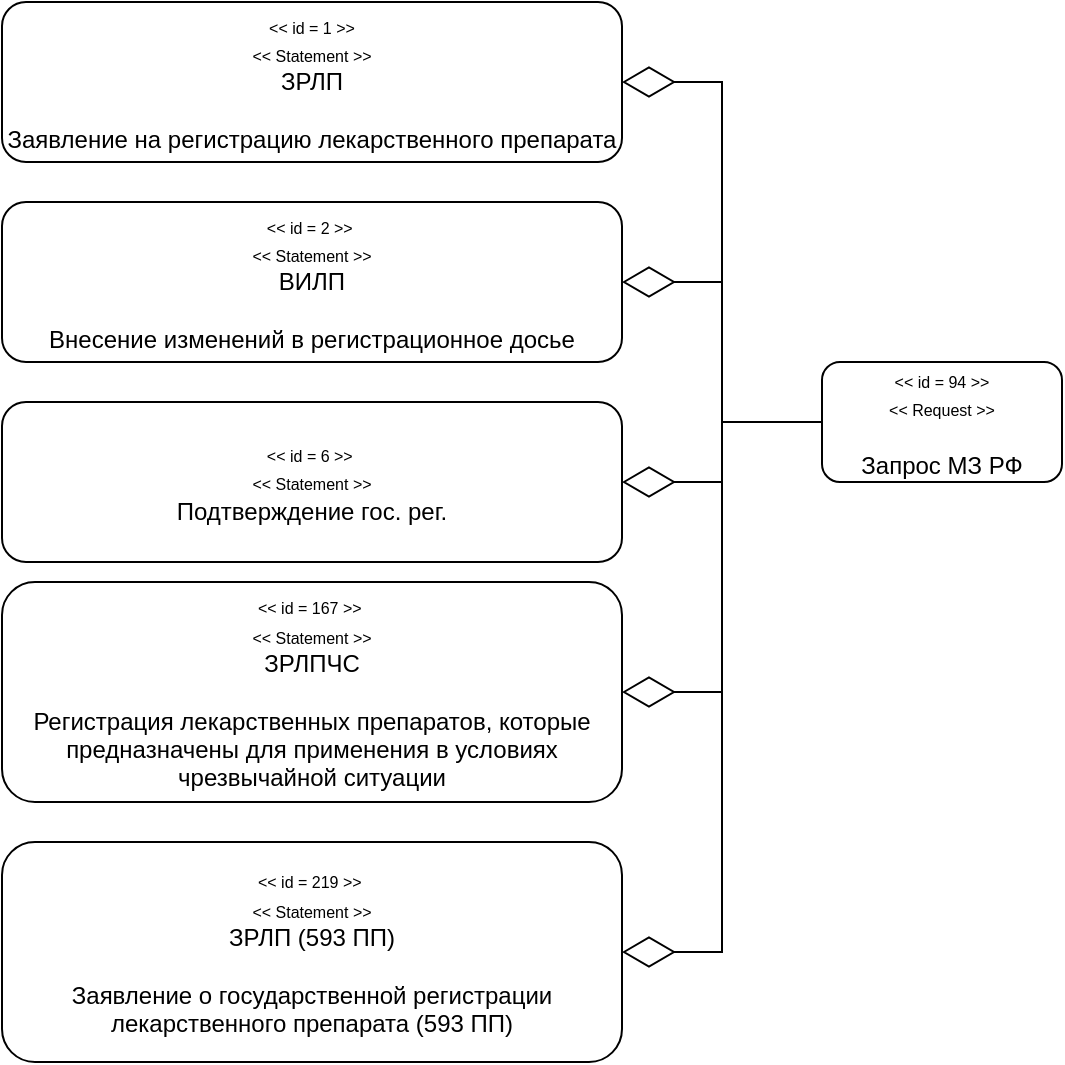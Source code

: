 <mxfile version="20.6.0" type="github">
  <diagram id="saAoNNfvjhwFS-k0Hx0o" name="Страница 1">
    <mxGraphModel dx="496" dy="546" grid="1" gridSize="10" guides="1" tooltips="1" connect="1" arrows="1" fold="1" page="1" pageScale="1" pageWidth="827" pageHeight="1169" math="0" shadow="0">
      <root>
        <mxCell id="0" />
        <mxCell id="1" parent="0" />
        <mxCell id="2wlWGYxxJUrvrBXpbSvd-1" value="&lt;font style=&quot;font-size: 8px;&quot;&gt;&amp;lt;&amp;lt; id = 94 &amp;gt;&amp;gt;&lt;br&gt;&lt;/font&gt;&lt;span style=&quot;font-size: 8px;&quot;&gt;&amp;lt;&amp;lt; Request &amp;gt;&amp;gt;&lt;/span&gt;&lt;br&gt;&lt;br&gt;Запрос МЗ РФ" style="rounded=1;whiteSpace=wrap;html=1;" vertex="1" parent="1">
          <mxGeometry x="450" y="300" width="120" height="60" as="geometry" />
        </mxCell>
        <mxCell id="2wlWGYxxJUrvrBXpbSvd-2" value="&lt;font style=&quot;font-size: 8px;&quot;&gt;&amp;lt;&amp;lt; id = 1 &amp;gt;&amp;gt; &lt;br&gt;&amp;lt;&amp;lt; Statement &amp;gt;&amp;gt;&lt;/font&gt;&lt;br&gt;ЗРЛП&lt;br&gt;&lt;br&gt;Заявление на регистрацию лекарственного препарата" style="rounded=1;whiteSpace=wrap;html=1;" vertex="1" parent="1">
          <mxGeometry x="40" y="120" width="310" height="80" as="geometry" />
        </mxCell>
        <mxCell id="2wlWGYxxJUrvrBXpbSvd-3" value="" style="endArrow=diamondThin;endFill=0;endSize=24;html=1;rounded=0;fontSize=8;entryX=1;entryY=0.5;entryDx=0;entryDy=0;exitX=0;exitY=0.5;exitDx=0;exitDy=0;edgeStyle=orthogonalEdgeStyle;" edge="1" parent="1" source="2wlWGYxxJUrvrBXpbSvd-1" target="2wlWGYxxJUrvrBXpbSvd-2">
          <mxGeometry width="160" relative="1" as="geometry">
            <mxPoint x="180" y="190" as="sourcePoint" />
            <mxPoint x="340" y="190" as="targetPoint" />
          </mxGeometry>
        </mxCell>
        <mxCell id="2wlWGYxxJUrvrBXpbSvd-4" value="&lt;font style=&quot;font-size: 8px;&quot;&gt;&amp;lt;&amp;lt; id = 2 &amp;gt;&amp;gt;&amp;nbsp;&lt;br&gt;&lt;/font&gt;&lt;span style=&quot;font-size: 8px;&quot;&gt;&amp;lt;&amp;lt; Statement &amp;gt;&amp;gt;&lt;/span&gt;&lt;br&gt;ВИЛП&lt;br&gt;&lt;br&gt;Внесение изменений в регистрационное досье" style="rounded=1;whiteSpace=wrap;html=1;" vertex="1" parent="1">
          <mxGeometry x="40" y="220" width="310" height="80" as="geometry" />
        </mxCell>
        <mxCell id="2wlWGYxxJUrvrBXpbSvd-5" value="" style="endArrow=diamondThin;endFill=0;endSize=24;html=1;rounded=0;fontSize=8;entryX=1;entryY=0.5;entryDx=0;entryDy=0;exitX=0;exitY=0.5;exitDx=0;exitDy=0;edgeStyle=orthogonalEdgeStyle;" edge="1" parent="1" source="2wlWGYxxJUrvrBXpbSvd-1" target="2wlWGYxxJUrvrBXpbSvd-4">
          <mxGeometry width="160" relative="1" as="geometry">
            <mxPoint x="450" y="260" as="sourcePoint" />
            <mxPoint x="360" y="180" as="targetPoint" />
          </mxGeometry>
        </mxCell>
        <mxCell id="2wlWGYxxJUrvrBXpbSvd-6" value="&lt;font style=&quot;font-size: 8px;&quot;&gt;&amp;lt;&amp;lt; id = 6 &amp;gt;&amp;gt;&amp;nbsp;&lt;br&gt;&lt;/font&gt;&lt;span style=&quot;font-size: 8px;&quot;&gt;&amp;lt;&amp;lt; Statement &amp;gt;&amp;gt;&lt;/span&gt;&lt;br&gt;Подтверждение гос. рег.&lt;br&gt;" style="rounded=1;whiteSpace=wrap;html=1;" vertex="1" parent="1">
          <mxGeometry x="40" y="320" width="310" height="80" as="geometry" />
        </mxCell>
        <mxCell id="2wlWGYxxJUrvrBXpbSvd-7" value="&lt;font style=&quot;font-size: 8px;&quot;&gt;&amp;lt;&amp;lt; id = 167 &amp;gt;&amp;gt;&amp;nbsp;&lt;br&gt;&lt;/font&gt;&lt;span style=&quot;font-size: 8px;&quot;&gt;&amp;lt;&amp;lt; Statement &amp;gt;&amp;gt;&lt;br&gt;&lt;/span&gt;ЗРЛПЧС&lt;br&gt;&lt;br&gt;Регистрация лекарственных препаратов, которые предназначены для применения в условиях чрезвычайной ситуации" style="rounded=1;whiteSpace=wrap;html=1;" vertex="1" parent="1">
          <mxGeometry x="40" y="410" width="310" height="110" as="geometry" />
        </mxCell>
        <mxCell id="2wlWGYxxJUrvrBXpbSvd-8" value="&lt;font style=&quot;font-size: 8px;&quot;&gt;&amp;lt;&amp;lt; id = 219 &amp;gt;&amp;gt;&amp;nbsp;&lt;br&gt;&lt;/font&gt;&lt;span style=&quot;font-size: 8px;&quot;&gt;&amp;lt;&amp;lt; Statement &amp;gt;&amp;gt;&lt;br&gt;&lt;/span&gt;ЗРЛП (593 ПП)&lt;br&gt;&lt;br&gt;Заявление о государственной регистрации лекарственного препарата (593 ПП)" style="rounded=1;whiteSpace=wrap;html=1;" vertex="1" parent="1">
          <mxGeometry x="40" y="540" width="310" height="110" as="geometry" />
        </mxCell>
        <mxCell id="2wlWGYxxJUrvrBXpbSvd-9" value="" style="endArrow=diamondThin;endFill=0;endSize=24;html=1;rounded=0;fontSize=8;entryX=1;entryY=0.5;entryDx=0;entryDy=0;exitX=0;exitY=0.5;exitDx=0;exitDy=0;edgeStyle=orthogonalEdgeStyle;" edge="1" parent="1" source="2wlWGYxxJUrvrBXpbSvd-1" target="2wlWGYxxJUrvrBXpbSvd-6">
          <mxGeometry width="160" relative="1" as="geometry">
            <mxPoint x="450" y="260" as="sourcePoint" />
            <mxPoint x="360" y="270" as="targetPoint" />
          </mxGeometry>
        </mxCell>
        <mxCell id="2wlWGYxxJUrvrBXpbSvd-10" value="" style="endArrow=diamondThin;endFill=0;endSize=24;html=1;rounded=0;fontSize=8;entryX=1;entryY=0.5;entryDx=0;entryDy=0;exitX=0;exitY=0.5;exitDx=0;exitDy=0;edgeStyle=orthogonalEdgeStyle;" edge="1" parent="1" source="2wlWGYxxJUrvrBXpbSvd-1" target="2wlWGYxxJUrvrBXpbSvd-7">
          <mxGeometry width="160" relative="1" as="geometry">
            <mxPoint x="450" y="260" as="sourcePoint" />
            <mxPoint x="360" y="370" as="targetPoint" />
          </mxGeometry>
        </mxCell>
        <mxCell id="2wlWGYxxJUrvrBXpbSvd-11" value="" style="endArrow=diamondThin;endFill=0;endSize=24;html=1;rounded=0;fontSize=8;entryX=1;entryY=0.5;entryDx=0;entryDy=0;exitX=0;exitY=0.5;exitDx=0;exitDy=0;edgeStyle=orthogonalEdgeStyle;" edge="1" parent="1" source="2wlWGYxxJUrvrBXpbSvd-1" target="2wlWGYxxJUrvrBXpbSvd-8">
          <mxGeometry width="160" relative="1" as="geometry">
            <mxPoint x="460" y="270" as="sourcePoint" />
            <mxPoint x="370" y="380" as="targetPoint" />
          </mxGeometry>
        </mxCell>
      </root>
    </mxGraphModel>
  </diagram>
</mxfile>
